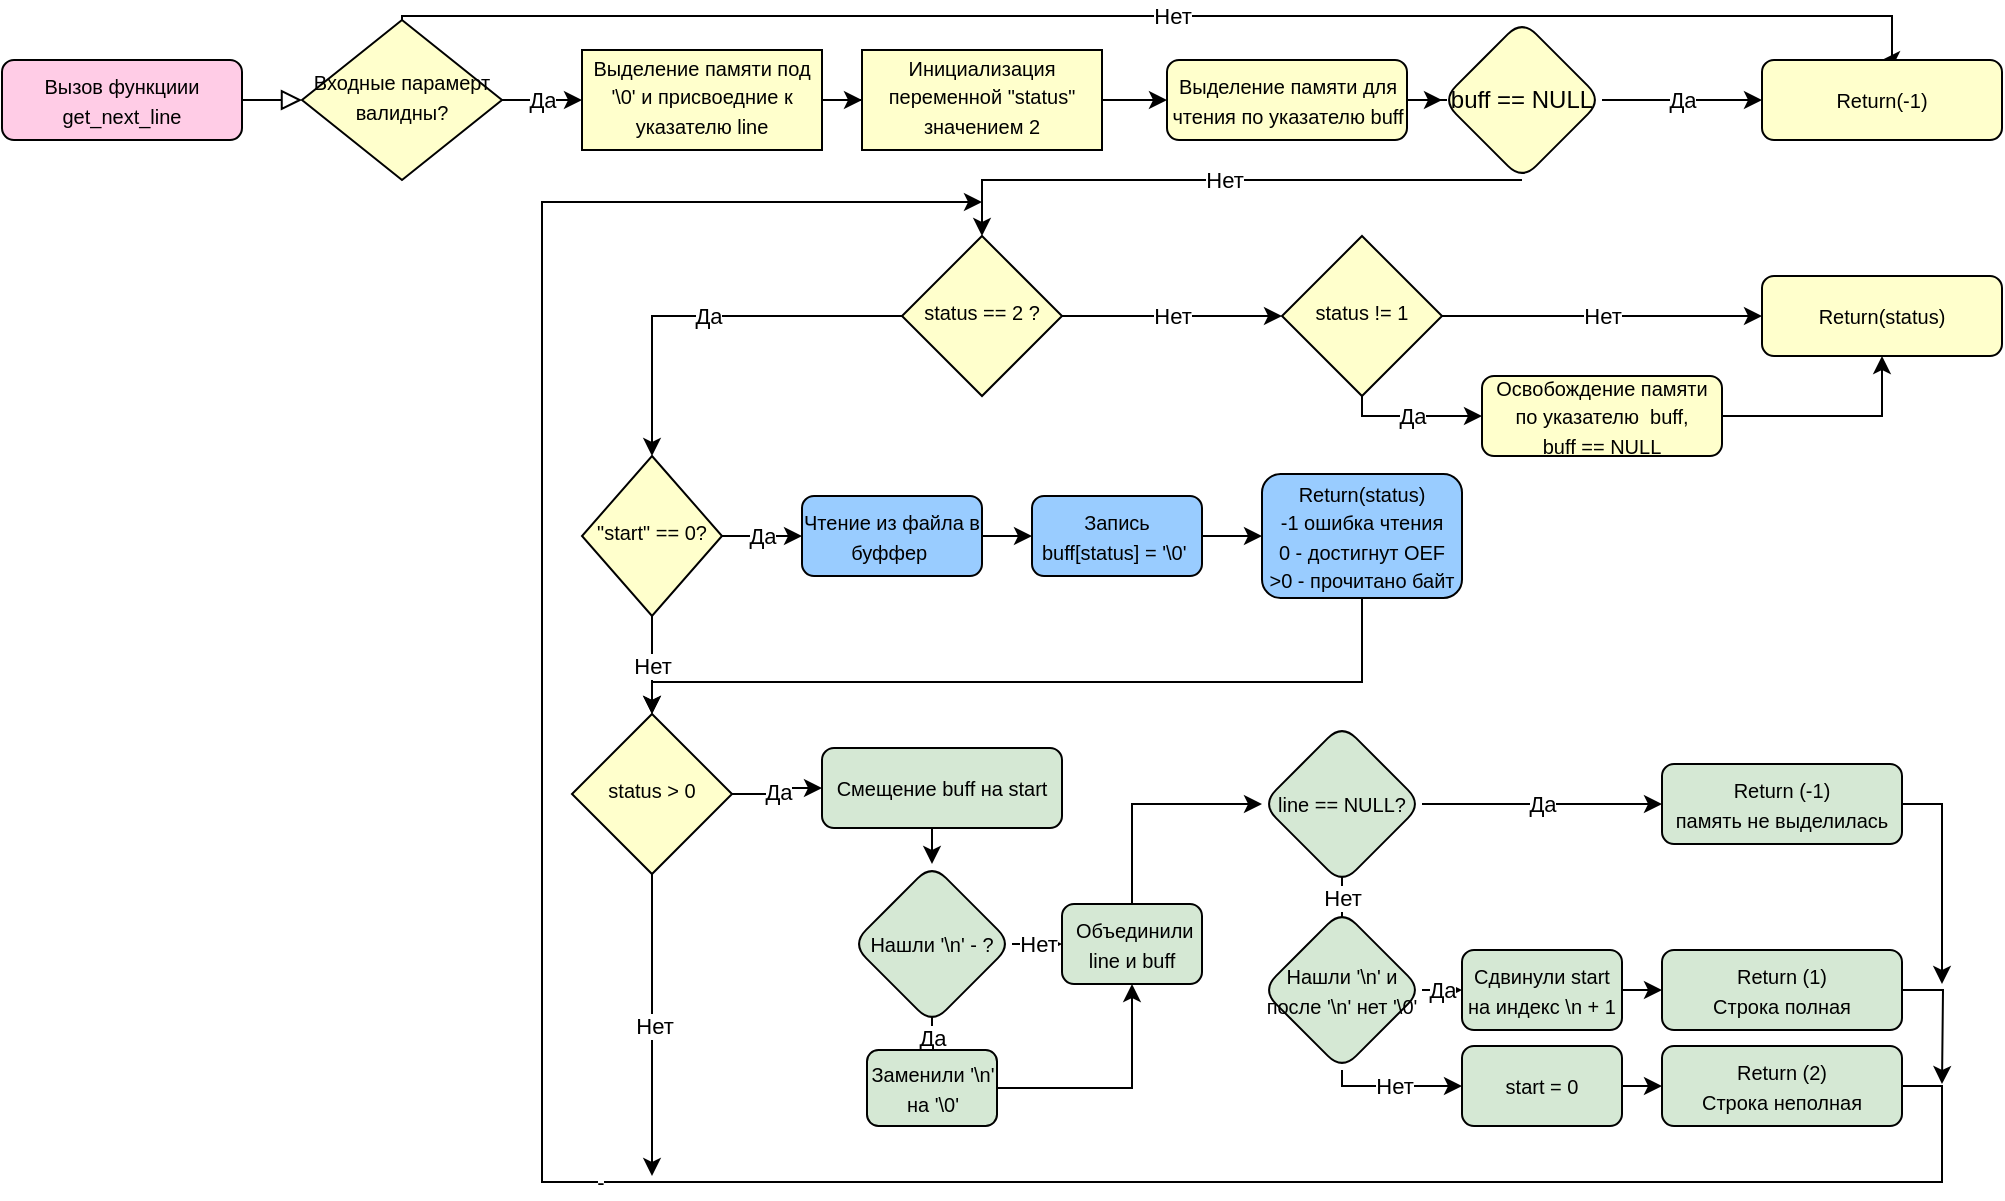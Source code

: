 <mxfile version="13.5.9" type="github">
  <diagram id="C5RBs43oDa-KdzZeNtuy" name="Page-1">
    <mxGraphModel dx="1275" dy="1620" grid="1" gridSize="10" guides="1" tooltips="1" connect="1" arrows="1" fold="1" page="1" pageScale="1" pageWidth="1169" pageHeight="827" math="0" shadow="0">
      <root>
        <mxCell id="WIyWlLk6GJQsqaUBKTNV-0" />
        <mxCell id="WIyWlLk6GJQsqaUBKTNV-1" parent="WIyWlLk6GJQsqaUBKTNV-0" />
        <mxCell id="WIyWlLk6GJQsqaUBKTNV-2" value="" style="rounded=0;html=1;jettySize=auto;orthogonalLoop=1;fontSize=11;endArrow=block;endFill=0;endSize=8;strokeWidth=1;shadow=0;labelBackgroundColor=none;edgeStyle=orthogonalEdgeStyle;" parent="WIyWlLk6GJQsqaUBKTNV-1" source="WIyWlLk6GJQsqaUBKTNV-3" target="WIyWlLk6GJQsqaUBKTNV-6" edge="1">
          <mxGeometry relative="1" as="geometry" />
        </mxCell>
        <mxCell id="WIyWlLk6GJQsqaUBKTNV-3" value="&lt;p&gt;&lt;font style=&quot;font-size: 10px&quot;&gt;Вызов функциии get_next_line&lt;/font&gt;&lt;/p&gt;" style="rounded=1;whiteSpace=wrap;html=1;fontSize=12;glass=0;strokeWidth=1;shadow=0;fillColor=#FFCCE6;" parent="WIyWlLk6GJQsqaUBKTNV-1" vertex="1">
          <mxGeometry x="80" y="-778" width="120" height="40" as="geometry" />
        </mxCell>
        <mxCell id="JRrfS-yPoG9nIiZqx5cY-15" value="Да" style="edgeStyle=orthogonalEdgeStyle;rounded=0;orthogonalLoop=1;jettySize=auto;html=1;exitX=1;exitY=0.5;exitDx=0;exitDy=0;entryX=0;entryY=0.5;entryDx=0;entryDy=0;fillColor=#FFFFCC;" parent="WIyWlLk6GJQsqaUBKTNV-1" source="WIyWlLk6GJQsqaUBKTNV-6" target="JRrfS-yPoG9nIiZqx5cY-0" edge="1">
          <mxGeometry relative="1" as="geometry" />
        </mxCell>
        <mxCell id="JpuGTRcXN1fG5s5tW_W7-32" value="Нет" style="edgeStyle=orthogonalEdgeStyle;rounded=0;orthogonalLoop=1;jettySize=auto;html=1;exitX=0.5;exitY=0;exitDx=0;exitDy=0;entryX=0.5;entryY=0;entryDx=0;entryDy=0;" parent="WIyWlLk6GJQsqaUBKTNV-1" source="WIyWlLk6GJQsqaUBKTNV-6" target="JpuGTRcXN1fG5s5tW_W7-31" edge="1">
          <mxGeometry relative="1" as="geometry">
            <Array as="points">
              <mxPoint x="280" y="-800" />
              <mxPoint x="1025" y="-800" />
              <mxPoint x="1025" y="-778" />
            </Array>
          </mxGeometry>
        </mxCell>
        <mxCell id="WIyWlLk6GJQsqaUBKTNV-6" value="&lt;font style=&quot;font-size: 10px&quot;&gt;Входные парамерт валидны?&lt;/font&gt;" style="rhombus;whiteSpace=wrap;html=1;shadow=0;fontFamily=Helvetica;fontSize=12;align=center;strokeWidth=1;spacing=6;spacingTop=-4;fillColor=#FFFFCC;" parent="WIyWlLk6GJQsqaUBKTNV-1" vertex="1">
          <mxGeometry x="230" y="-798" width="100" height="80" as="geometry" />
        </mxCell>
        <mxCell id="JRrfS-yPoG9nIiZqx5cY-9" value="" style="edgeStyle=orthogonalEdgeStyle;rounded=0;orthogonalLoop=1;jettySize=auto;html=1;fillColor=#FFFFCC;" parent="WIyWlLk6GJQsqaUBKTNV-1" source="JRrfS-yPoG9nIiZqx5cY-0" target="JRrfS-yPoG9nIiZqx5cY-8" edge="1">
          <mxGeometry relative="1" as="geometry" />
        </mxCell>
        <mxCell id="JRrfS-yPoG9nIiZqx5cY-0" value="&lt;font style=&quot;font-size: 10px&quot;&gt;Выделение памяти под &#39;\0&#39; и присвоедние к указателю line&lt;/font&gt;" style="whiteSpace=wrap;html=1;shadow=0;strokeWidth=1;spacing=6;spacingTop=-4;fillColor=#FFFFCC;" parent="WIyWlLk6GJQsqaUBKTNV-1" vertex="1">
          <mxGeometry x="370" y="-783" width="120" height="50" as="geometry" />
        </mxCell>
        <mxCell id="JRrfS-yPoG9nIiZqx5cY-19" value="Нет" style="edgeStyle=orthogonalEdgeStyle;rounded=0;orthogonalLoop=1;jettySize=auto;html=1;" parent="WIyWlLk6GJQsqaUBKTNV-1" source="JRrfS-yPoG9nIiZqx5cY-5" target="JpuGTRcXN1fG5s5tW_W7-18" edge="1">
          <mxGeometry relative="1" as="geometry">
            <mxPoint x="670" y="-650" as="targetPoint" />
          </mxGeometry>
        </mxCell>
        <mxCell id="APc1HOjJ6p6l4onspKUv-2" value="Да" style="edgeStyle=orthogonalEdgeStyle;rounded=0;orthogonalLoop=1;jettySize=auto;html=1;exitX=0;exitY=0.5;exitDx=0;exitDy=0;entryX=0.5;entryY=0;entryDx=0;entryDy=0;" parent="WIyWlLk6GJQsqaUBKTNV-1" source="JRrfS-yPoG9nIiZqx5cY-5" target="JRrfS-yPoG9nIiZqx5cY-12" edge="1">
          <mxGeometry relative="1" as="geometry">
            <mxPoint x="405" y="-460" as="targetPoint" />
            <Array as="points">
              <mxPoint x="405" y="-650" />
            </Array>
          </mxGeometry>
        </mxCell>
        <mxCell id="JRrfS-yPoG9nIiZqx5cY-5" value="&lt;font style=&quot;font-size: 10px&quot;&gt;status == 2 ?&lt;/font&gt;" style="rhombus;whiteSpace=wrap;html=1;shadow=0;strokeWidth=1;spacing=6;spacingTop=-4;fillColor=#FFFFCC;" parent="WIyWlLk6GJQsqaUBKTNV-1" vertex="1">
          <mxGeometry x="530" y="-690" width="80" height="80" as="geometry" />
        </mxCell>
        <mxCell id="lydevV3pvDTvXTB2Y1s_-0" style="edgeStyle=orthogonalEdgeStyle;rounded=0;orthogonalLoop=1;jettySize=auto;html=1;entryX=0;entryY=0.5;entryDx=0;entryDy=0;" edge="1" parent="WIyWlLk6GJQsqaUBKTNV-1" source="JRrfS-yPoG9nIiZqx5cY-8" target="JRrfS-yPoG9nIiZqx5cY-28">
          <mxGeometry relative="1" as="geometry" />
        </mxCell>
        <mxCell id="JRrfS-yPoG9nIiZqx5cY-8" value="&lt;font style=&quot;font-size: 10px&quot;&gt;Инициализация переменной &quot;status&quot; &lt;br&gt;значением 2&lt;/font&gt;" style="whiteSpace=wrap;html=1;shadow=0;strokeWidth=1;spacing=6;spacingTop=-4;fillColor=#FFFFCC;" parent="WIyWlLk6GJQsqaUBKTNV-1" vertex="1">
          <mxGeometry x="510" y="-783" width="120" height="50" as="geometry" />
        </mxCell>
        <mxCell id="JpuGTRcXN1fG5s5tW_W7-24" value="Да" style="edgeStyle=orthogonalEdgeStyle;rounded=0;orthogonalLoop=1;jettySize=auto;html=1;exitX=1;exitY=0.5;exitDx=0;exitDy=0;entryX=0;entryY=0.5;entryDx=0;entryDy=0;" parent="WIyWlLk6GJQsqaUBKTNV-1" source="JRrfS-yPoG9nIiZqx5cY-12" target="JRrfS-yPoG9nIiZqx5cY-39" edge="1">
          <mxGeometry relative="1" as="geometry">
            <mxPoint x="560" y="-540" as="targetPoint" />
          </mxGeometry>
        </mxCell>
        <mxCell id="JpuGTRcXN1fG5s5tW_W7-26" value="Нет" style="edgeStyle=orthogonalEdgeStyle;rounded=0;orthogonalLoop=1;jettySize=auto;html=1;exitX=0.5;exitY=1;exitDx=0;exitDy=0;entryX=0.5;entryY=0;entryDx=0;entryDy=0;" parent="WIyWlLk6GJQsqaUBKTNV-1" source="JRrfS-yPoG9nIiZqx5cY-12" edge="1" target="JpuGTRcXN1fG5s5tW_W7-0">
          <mxGeometry relative="1" as="geometry">
            <mxPoint x="405" y="-397" as="targetPoint" />
          </mxGeometry>
        </mxCell>
        <mxCell id="JRrfS-yPoG9nIiZqx5cY-12" value="&lt;span style=&quot;font-size: 10px&quot;&gt;&quot;start&quot; == 0?&lt;/span&gt;" style="rhombus;whiteSpace=wrap;html=1;shadow=0;strokeWidth=1;spacing=6;spacingTop=-4;fillColor=#FFFFCC;" parent="WIyWlLk6GJQsqaUBKTNV-1" vertex="1">
          <mxGeometry x="370" y="-580" width="70" height="80" as="geometry" />
        </mxCell>
        <mxCell id="lydevV3pvDTvXTB2Y1s_-2" value="" style="edgeStyle=orthogonalEdgeStyle;rounded=0;orthogonalLoop=1;jettySize=auto;html=1;" edge="1" parent="WIyWlLk6GJQsqaUBKTNV-1" source="JRrfS-yPoG9nIiZqx5cY-28" target="lydevV3pvDTvXTB2Y1s_-1">
          <mxGeometry relative="1" as="geometry" />
        </mxCell>
        <mxCell id="JRrfS-yPoG9nIiZqx5cY-28" value="&lt;span style=&quot;font-size: 10px&quot;&gt;Выделение памяти для чтения по указателю buff&lt;/span&gt;" style="rounded=1;whiteSpace=wrap;html=1;fontSize=12;glass=0;strokeWidth=1;shadow=0;fillColor=#FFFFCC;" parent="WIyWlLk6GJQsqaUBKTNV-1" vertex="1">
          <mxGeometry x="662.5" y="-778" width="120" height="40" as="geometry" />
        </mxCell>
        <mxCell id="JRrfS-yPoG9nIiZqx5cY-41" style="edgeStyle=orthogonalEdgeStyle;rounded=0;orthogonalLoop=1;jettySize=auto;html=1;exitX=1;exitY=0.5;exitDx=0;exitDy=0;fillColor=#99CCFF;entryX=0;entryY=0.5;entryDx=0;entryDy=0;" parent="WIyWlLk6GJQsqaUBKTNV-1" source="JRrfS-yPoG9nIiZqx5cY-39" target="JRrfS-yPoG9nIiZqx5cY-56" edge="1">
          <mxGeometry relative="1" as="geometry">
            <mxPoint x="437.5" y="-400" as="targetPoint" />
          </mxGeometry>
        </mxCell>
        <mxCell id="JRrfS-yPoG9nIiZqx5cY-39" value="&lt;span style=&quot;font-size: 10px&quot;&gt;Чтение из файла в буффер&amp;nbsp;&lt;/span&gt;" style="rounded=1;whiteSpace=wrap;html=1;fontSize=12;glass=0;strokeWidth=1;shadow=0;fillColor=#99CCFF;" parent="WIyWlLk6GJQsqaUBKTNV-1" vertex="1">
          <mxGeometry x="480" y="-560" width="90" height="40" as="geometry" />
        </mxCell>
        <mxCell id="APc1HOjJ6p6l4onspKUv-7" style="edgeStyle=orthogonalEdgeStyle;rounded=0;orthogonalLoop=1;jettySize=auto;html=1;entryX=0;entryY=0.5;entryDx=0;entryDy=0;fillColor=#99CCFF;" parent="WIyWlLk6GJQsqaUBKTNV-1" source="JRrfS-yPoG9nIiZqx5cY-56" target="JRrfS-yPoG9nIiZqx5cY-57" edge="1">
          <mxGeometry relative="1" as="geometry" />
        </mxCell>
        <mxCell id="JRrfS-yPoG9nIiZqx5cY-56" value="&lt;span style=&quot;font-size: 10px&quot;&gt;Запись &lt;br&gt;buff[status] = &#39;\0&#39;&amp;nbsp;&lt;/span&gt;" style="rounded=1;whiteSpace=wrap;html=1;fontSize=12;glass=0;strokeWidth=1;shadow=0;fillColor=#99CCFF;" parent="WIyWlLk6GJQsqaUBKTNV-1" vertex="1">
          <mxGeometry x="595" y="-560" width="85" height="40" as="geometry" />
        </mxCell>
        <mxCell id="APc1HOjJ6p6l4onspKUv-10" style="edgeStyle=orthogonalEdgeStyle;rounded=0;orthogonalLoop=1;jettySize=auto;html=1;exitX=0.5;exitY=1;exitDx=0;exitDy=0;entryX=0.5;entryY=0;entryDx=0;entryDy=0;" parent="WIyWlLk6GJQsqaUBKTNV-1" source="JRrfS-yPoG9nIiZqx5cY-57" target="JpuGTRcXN1fG5s5tW_W7-0" edge="1">
          <mxGeometry relative="1" as="geometry">
            <mxPoint x="600" y="-280" as="targetPoint" />
            <Array as="points">
              <mxPoint x="760" y="-467" />
              <mxPoint x="405" y="-467" />
            </Array>
          </mxGeometry>
        </mxCell>
        <mxCell id="JRrfS-yPoG9nIiZqx5cY-57" value="&lt;font style=&quot;font-size: 10px&quot;&gt;Return(status)&lt;br&gt;-1 ошибка чтения&lt;br&gt;0 - достигнут OEF&lt;br&gt;&amp;gt;0 - прочитано байт&lt;br&gt;&lt;/font&gt;" style="rounded=1;whiteSpace=wrap;html=1;fontSize=12;glass=0;strokeWidth=1;shadow=0;fillColor=#99CCFF;" parent="WIyWlLk6GJQsqaUBKTNV-1" vertex="1">
          <mxGeometry x="710" y="-571" width="100" height="62" as="geometry" />
        </mxCell>
        <mxCell id="JpuGTRcXN1fG5s5tW_W7-36" value="Да" style="edgeStyle=orthogonalEdgeStyle;rounded=0;orthogonalLoop=1;jettySize=auto;html=1;exitX=0.5;exitY=1;exitDx=0;exitDy=0;" parent="WIyWlLk6GJQsqaUBKTNV-1" source="JRrfS-yPoG9nIiZqx5cY-68" target="JRrfS-yPoG9nIiZqx5cY-71" edge="1">
          <mxGeometry relative="1" as="geometry" />
        </mxCell>
        <mxCell id="JpuGTRcXN1fG5s5tW_W7-38" value="Нет" style="edgeStyle=orthogonalEdgeStyle;rounded=0;orthogonalLoop=1;jettySize=auto;html=1;exitX=1;exitY=0.5;exitDx=0;exitDy=0;" parent="WIyWlLk6GJQsqaUBKTNV-1" source="JRrfS-yPoG9nIiZqx5cY-68" target="JRrfS-yPoG9nIiZqx5cY-72" edge="1">
          <mxGeometry relative="1" as="geometry" />
        </mxCell>
        <mxCell id="JRrfS-yPoG9nIiZqx5cY-68" value="&lt;font style=&quot;font-size: 10px&quot;&gt;Нашли &#39;\n&#39; - ?&lt;br&gt;&lt;/font&gt;" style="rhombus;whiteSpace=wrap;html=1;rounded=1;shadow=0;strokeWidth=1;glass=0;fillColor=#D5E8D4;" parent="WIyWlLk6GJQsqaUBKTNV-1" vertex="1">
          <mxGeometry x="505" y="-376" width="80" height="80" as="geometry" />
        </mxCell>
        <mxCell id="JpuGTRcXN1fG5s5tW_W7-39" style="edgeStyle=orthogonalEdgeStyle;rounded=0;orthogonalLoop=1;jettySize=auto;html=1;exitX=1;exitY=0.5;exitDx=0;exitDy=0;entryX=0.5;entryY=1;entryDx=0;entryDy=0;" parent="WIyWlLk6GJQsqaUBKTNV-1" source="JRrfS-yPoG9nIiZqx5cY-71" target="JRrfS-yPoG9nIiZqx5cY-72" edge="1">
          <mxGeometry relative="1" as="geometry" />
        </mxCell>
        <mxCell id="JRrfS-yPoG9nIiZqx5cY-71" value="&lt;span style=&quot;font-size: 10px&quot;&gt;Заменили &#39;\n&#39; на &#39;\0&#39;&lt;/span&gt;" style="rounded=1;whiteSpace=wrap;html=1;fontSize=12;glass=0;strokeWidth=1;shadow=0;fillColor=#D5E8D4;" parent="WIyWlLk6GJQsqaUBKTNV-1" vertex="1">
          <mxGeometry x="512.5" y="-283" width="65" height="38" as="geometry" />
        </mxCell>
        <mxCell id="JpuGTRcXN1fG5s5tW_W7-40" style="edgeStyle=orthogonalEdgeStyle;rounded=0;orthogonalLoop=1;jettySize=auto;html=1;exitX=0.5;exitY=0;exitDx=0;exitDy=0;entryX=0;entryY=0.5;entryDx=0;entryDy=0;" parent="WIyWlLk6GJQsqaUBKTNV-1" source="JRrfS-yPoG9nIiZqx5cY-72" target="JRrfS-yPoG9nIiZqx5cY-77" edge="1">
          <mxGeometry relative="1" as="geometry" />
        </mxCell>
        <mxCell id="JRrfS-yPoG9nIiZqx5cY-72" value="&lt;span style=&quot;font-size: 10px&quot;&gt;&amp;nbsp;Объединили line и buff&lt;/span&gt;" style="rounded=1;whiteSpace=wrap;html=1;fontSize=12;glass=0;strokeWidth=1;shadow=0;fillColor=#D5E8D4;" parent="WIyWlLk6GJQsqaUBKTNV-1" vertex="1">
          <mxGeometry x="610" y="-356" width="70" height="40" as="geometry" />
        </mxCell>
        <mxCell id="JRrfS-yPoG9nIiZqx5cY-80" value="Да" style="edgeStyle=orthogonalEdgeStyle;rounded=0;orthogonalLoop=1;jettySize=auto;html=1;entryX=0;entryY=0.5;entryDx=0;entryDy=0;exitX=1;exitY=0.5;exitDx=0;exitDy=0;fillColor=#D5E8D4;" parent="WIyWlLk6GJQsqaUBKTNV-1" source="JRrfS-yPoG9nIiZqx5cY-87" target="JRrfS-yPoG9nIiZqx5cY-81" edge="1">
          <mxGeometry relative="1" as="geometry">
            <mxPoint x="1130" y="-570" as="targetPoint" />
            <mxPoint x="1185" y="-500" as="sourcePoint" />
            <Array as="points" />
          </mxGeometry>
        </mxCell>
        <mxCell id="APc1HOjJ6p6l4onspKUv-29" value="Нет" style="edgeStyle=orthogonalEdgeStyle;rounded=0;orthogonalLoop=1;jettySize=auto;html=1;exitX=0.5;exitY=1;exitDx=0;exitDy=0;fillColor=#D5E8D4;" parent="WIyWlLk6GJQsqaUBKTNV-1" source="JRrfS-yPoG9nIiZqx5cY-77" target="JRrfS-yPoG9nIiZqx5cY-87" edge="1">
          <mxGeometry relative="1" as="geometry" />
        </mxCell>
        <mxCell id="JpuGTRcXN1fG5s5tW_W7-41" value="Да" style="edgeStyle=orthogonalEdgeStyle;rounded=0;orthogonalLoop=1;jettySize=auto;html=1;exitX=1;exitY=0.5;exitDx=0;exitDy=0;" parent="WIyWlLk6GJQsqaUBKTNV-1" source="JRrfS-yPoG9nIiZqx5cY-77" target="JRrfS-yPoG9nIiZqx5cY-84" edge="1">
          <mxGeometry relative="1" as="geometry" />
        </mxCell>
        <mxCell id="JRrfS-yPoG9nIiZqx5cY-77" value="&lt;font style=&quot;font-size: 10px&quot;&gt;line == NULL?&lt;/font&gt;" style="rhombus;whiteSpace=wrap;html=1;rounded=1;shadow=0;strokeWidth=1;glass=0;fillColor=#D5E8D4;" parent="WIyWlLk6GJQsqaUBKTNV-1" vertex="1">
          <mxGeometry x="710" y="-446" width="80" height="80" as="geometry" />
        </mxCell>
        <mxCell id="JRrfS-yPoG9nIiZqx5cY-96" style="edgeStyle=orthogonalEdgeStyle;rounded=0;orthogonalLoop=1;jettySize=auto;html=1;exitX=1;exitY=0.5;exitDx=0;exitDy=0;entryX=0;entryY=0.5;entryDx=0;entryDy=0;fillColor=#D5E8D4;" parent="WIyWlLk6GJQsqaUBKTNV-1" source="JRrfS-yPoG9nIiZqx5cY-81" target="JRrfS-yPoG9nIiZqx5cY-95" edge="1">
          <mxGeometry relative="1" as="geometry" />
        </mxCell>
        <mxCell id="JRrfS-yPoG9nIiZqx5cY-81" value="&lt;span style=&quot;font-size: 10px&quot;&gt;Сдвинули start на индекс \n + 1&lt;/span&gt;" style="rounded=1;whiteSpace=wrap;html=1;fontSize=12;glass=0;strokeWidth=1;shadow=0;fillColor=#D5E8D4;" parent="WIyWlLk6GJQsqaUBKTNV-1" vertex="1">
          <mxGeometry x="810" y="-333" width="80" height="40" as="geometry" />
        </mxCell>
        <mxCell id="JpuGTRcXN1fG5s5tW_W7-46" style="edgeStyle=orthogonalEdgeStyle;rounded=0;orthogonalLoop=1;jettySize=auto;html=1;exitX=1;exitY=0.5;exitDx=0;exitDy=0;" parent="WIyWlLk6GJQsqaUBKTNV-1" source="JRrfS-yPoG9nIiZqx5cY-84" edge="1">
          <mxGeometry relative="1" as="geometry">
            <mxPoint x="1050" y="-316" as="targetPoint" />
            <Array as="points">
              <mxPoint x="1050" y="-406" />
            </Array>
          </mxGeometry>
        </mxCell>
        <mxCell id="JRrfS-yPoG9nIiZqx5cY-84" value="&lt;span style=&quot;font-size: 10px&quot;&gt;Return (-1)&lt;br&gt;память не выделилась&lt;br&gt;&lt;/span&gt;" style="rounded=1;whiteSpace=wrap;html=1;fontSize=12;glass=0;strokeWidth=1;shadow=0;fillColor=#D5E8D4;" parent="WIyWlLk6GJQsqaUBKTNV-1" vertex="1">
          <mxGeometry x="910" y="-426" width="120" height="40" as="geometry" />
        </mxCell>
        <mxCell id="JRrfS-yPoG9nIiZqx5cY-89" value="Нет" style="edgeStyle=orthogonalEdgeStyle;rounded=0;orthogonalLoop=1;jettySize=auto;html=1;exitX=0.5;exitY=1;exitDx=0;exitDy=0;fillColor=#D5E8D4;entryX=0;entryY=0.5;entryDx=0;entryDy=0;" parent="WIyWlLk6GJQsqaUBKTNV-1" source="JRrfS-yPoG9nIiZqx5cY-87" target="lydevV3pvDTvXTB2Y1s_-9" edge="1">
          <mxGeometry relative="1" as="geometry">
            <mxPoint x="790" y="-265" as="targetPoint" />
            <mxPoint x="1040" y="-370" as="sourcePoint" />
            <Array as="points">
              <mxPoint x="750" y="-265" />
              <mxPoint x="810" y="-265" />
            </Array>
          </mxGeometry>
        </mxCell>
        <mxCell id="JRrfS-yPoG9nIiZqx5cY-87" value="&lt;font style=&quot;font-size: 10px&quot;&gt;Нашли &#39;\n&#39; и&lt;br&gt;после &#39;\n&#39; нет &#39;\0&#39;&lt;br&gt;&lt;/font&gt;" style="rhombus;whiteSpace=wrap;html=1;rounded=1;shadow=0;strokeWidth=1;glass=0;fillColor=#D5E8D4;" parent="WIyWlLk6GJQsqaUBKTNV-1" vertex="1">
          <mxGeometry x="710" y="-353" width="80" height="80" as="geometry" />
        </mxCell>
        <mxCell id="JRrfS-yPoG9nIiZqx5cY-91" value="&lt;span style=&quot;font-size: 10px&quot;&gt;Return (2)&lt;br&gt;Строка неполная&lt;br&gt;&lt;/span&gt;" style="rounded=1;whiteSpace=wrap;html=1;fontSize=12;glass=0;strokeWidth=1;shadow=0;fillColor=#D5E8D4;" parent="WIyWlLk6GJQsqaUBKTNV-1" vertex="1">
          <mxGeometry x="910" y="-285" width="120" height="40" as="geometry" />
        </mxCell>
        <mxCell id="JpuGTRcXN1fG5s5tW_W7-45" style="edgeStyle=orthogonalEdgeStyle;rounded=0;orthogonalLoop=1;jettySize=auto;html=1;exitX=1;exitY=0.5;exitDx=0;exitDy=0;" parent="WIyWlLk6GJQsqaUBKTNV-1" source="JRrfS-yPoG9nIiZqx5cY-95" edge="1">
          <mxGeometry relative="1" as="geometry">
            <mxPoint x="1050" y="-266" as="targetPoint" />
          </mxGeometry>
        </mxCell>
        <mxCell id="JRrfS-yPoG9nIiZqx5cY-95" value="&lt;span style=&quot;font-size: 10px&quot;&gt;Return (1)&lt;br&gt;Строка полная&lt;br&gt;&lt;/span&gt;" style="rounded=1;whiteSpace=wrap;html=1;fontSize=12;glass=0;strokeWidth=1;shadow=0;fillColor=#D5E8D4;" parent="WIyWlLk6GJQsqaUBKTNV-1" vertex="1">
          <mxGeometry x="910" y="-333" width="120" height="40" as="geometry" />
        </mxCell>
        <mxCell id="JpuGTRcXN1fG5s5tW_W7-27" value="Нет" style="edgeStyle=orthogonalEdgeStyle;rounded=0;orthogonalLoop=1;jettySize=auto;html=1;exitX=0.5;exitY=1;exitDx=0;exitDy=0;" parent="WIyWlLk6GJQsqaUBKTNV-1" source="JpuGTRcXN1fG5s5tW_W7-0" edge="1">
          <mxGeometry relative="1" as="geometry">
            <mxPoint x="405" y="-220" as="targetPoint" />
          </mxGeometry>
        </mxCell>
        <mxCell id="JpuGTRcXN1fG5s5tW_W7-34" value="Да" style="edgeStyle=orthogonalEdgeStyle;rounded=0;orthogonalLoop=1;jettySize=auto;html=1;exitX=1;exitY=0.5;exitDx=0;exitDy=0;entryX=0;entryY=0.5;entryDx=0;entryDy=0;" parent="WIyWlLk6GJQsqaUBKTNV-1" source="JpuGTRcXN1fG5s5tW_W7-0" target="JpuGTRcXN1fG5s5tW_W7-2" edge="1">
          <mxGeometry relative="1" as="geometry">
            <mxPoint x="445" y="-393" as="sourcePoint" />
          </mxGeometry>
        </mxCell>
        <mxCell id="JpuGTRcXN1fG5s5tW_W7-0" value="&lt;span style=&quot;font-size: 10px&quot;&gt;status &amp;gt; 0&lt;/span&gt;" style="rhombus;whiteSpace=wrap;html=1;shadow=0;strokeWidth=1;spacing=6;spacingTop=-4;fillColor=#FFFFCC;" parent="WIyWlLk6GJQsqaUBKTNV-1" vertex="1">
          <mxGeometry x="365" y="-451" width="80" height="80" as="geometry" />
        </mxCell>
        <mxCell id="JpuGTRcXN1fG5s5tW_W7-35" style="edgeStyle=orthogonalEdgeStyle;rounded=0;orthogonalLoop=1;jettySize=auto;html=1;exitX=0.5;exitY=1;exitDx=0;exitDy=0;entryX=0.5;entryY=0;entryDx=0;entryDy=0;" parent="WIyWlLk6GJQsqaUBKTNV-1" source="JpuGTRcXN1fG5s5tW_W7-2" target="JRrfS-yPoG9nIiZqx5cY-68" edge="1">
          <mxGeometry relative="1" as="geometry" />
        </mxCell>
        <mxCell id="JpuGTRcXN1fG5s5tW_W7-2" value="&lt;span style=&quot;font-size: 10px&quot;&gt;Смещение buff на start&lt;br&gt;&lt;/span&gt;" style="rounded=1;whiteSpace=wrap;html=1;fontSize=12;glass=0;strokeWidth=1;shadow=0;fillColor=#D5E8D4;" parent="WIyWlLk6GJQsqaUBKTNV-1" vertex="1">
          <mxGeometry x="490" y="-434" width="120" height="40" as="geometry" />
        </mxCell>
        <mxCell id="JpuGTRcXN1fG5s5tW_W7-20" value="Нет" style="edgeStyle=orthogonalEdgeStyle;rounded=0;orthogonalLoop=1;jettySize=auto;html=1;exitX=1;exitY=0.5;exitDx=0;exitDy=0;" parent="WIyWlLk6GJQsqaUBKTNV-1" source="JpuGTRcXN1fG5s5tW_W7-18" target="JpuGTRcXN1fG5s5tW_W7-21" edge="1">
          <mxGeometry relative="1" as="geometry" />
        </mxCell>
        <mxCell id="JpuGTRcXN1fG5s5tW_W7-48" value="Да" style="edgeStyle=orthogonalEdgeStyle;rounded=0;orthogonalLoop=1;jettySize=auto;html=1;exitX=0.5;exitY=1;exitDx=0;exitDy=0;entryX=0;entryY=0.5;entryDx=0;entryDy=0;" parent="WIyWlLk6GJQsqaUBKTNV-1" source="JpuGTRcXN1fG5s5tW_W7-18" target="JpuGTRcXN1fG5s5tW_W7-19" edge="1">
          <mxGeometry relative="1" as="geometry">
            <Array as="points">
              <mxPoint x="760" y="-600" />
            </Array>
          </mxGeometry>
        </mxCell>
        <mxCell id="JpuGTRcXN1fG5s5tW_W7-18" value="&lt;font style=&quot;font-size: 10px&quot;&gt;status != 1&lt;/font&gt;" style="rhombus;whiteSpace=wrap;html=1;shadow=0;strokeWidth=1;spacing=6;spacingTop=-4;fillColor=#FFFFCC;" parent="WIyWlLk6GJQsqaUBKTNV-1" vertex="1">
          <mxGeometry x="720" y="-690" width="80" height="80" as="geometry" />
        </mxCell>
        <mxCell id="JpuGTRcXN1fG5s5tW_W7-30" value="-" style="edgeStyle=orthogonalEdgeStyle;rounded=0;orthogonalLoop=1;jettySize=auto;html=1;exitX=1;exitY=0.5;exitDx=0;exitDy=0;" parent="WIyWlLk6GJQsqaUBKTNV-1" source="JRrfS-yPoG9nIiZqx5cY-91" edge="1">
          <mxGeometry relative="1" as="geometry">
            <mxPoint x="570" y="-707" as="targetPoint" />
            <mxPoint x="400" y="-147" as="sourcePoint" />
            <Array as="points">
              <mxPoint x="1050" y="-265" />
              <mxPoint x="1050" y="-217" />
              <mxPoint x="350" y="-217" />
              <mxPoint x="350" y="-707" />
            </Array>
          </mxGeometry>
        </mxCell>
        <mxCell id="JpuGTRcXN1fG5s5tW_W7-49" style="edgeStyle=orthogonalEdgeStyle;rounded=0;orthogonalLoop=1;jettySize=auto;html=1;exitX=1;exitY=0.5;exitDx=0;exitDy=0;entryX=0.5;entryY=1;entryDx=0;entryDy=0;" parent="WIyWlLk6GJQsqaUBKTNV-1" source="JpuGTRcXN1fG5s5tW_W7-19" edge="1" target="JpuGTRcXN1fG5s5tW_W7-21">
          <mxGeometry relative="1" as="geometry">
            <mxPoint x="1020" y="-627" as="targetPoint" />
          </mxGeometry>
        </mxCell>
        <mxCell id="JpuGTRcXN1fG5s5tW_W7-19" value="&lt;span style=&quot;font-size: 10px&quot;&gt;Освобождение памяти по указателю&amp;nbsp; buff, &lt;br&gt;buff == NULL&lt;/span&gt;" style="rounded=1;whiteSpace=wrap;html=1;fontSize=12;glass=0;strokeWidth=1;shadow=0;fillColor=#FFFFCC;" parent="WIyWlLk6GJQsqaUBKTNV-1" vertex="1">
          <mxGeometry x="820" y="-620" width="120" height="40" as="geometry" />
        </mxCell>
        <mxCell id="JpuGTRcXN1fG5s5tW_W7-21" value="&lt;font style=&quot;font-size: 10px&quot;&gt;Return(status)&lt;br&gt;&lt;/font&gt;" style="rounded=1;whiteSpace=wrap;html=1;fontSize=12;glass=0;strokeWidth=1;shadow=0;fillColor=#FFFFCC;" parent="WIyWlLk6GJQsqaUBKTNV-1" vertex="1">
          <mxGeometry x="960" y="-670" width="120" height="40" as="geometry" />
        </mxCell>
        <mxCell id="JpuGTRcXN1fG5s5tW_W7-31" value="&lt;font style=&quot;font-size: 10px&quot;&gt;Return(-1)&lt;br&gt;&lt;/font&gt;" style="rounded=1;whiteSpace=wrap;html=1;fontSize=12;glass=0;strokeWidth=1;shadow=0;fillColor=#FFFFCC;" parent="WIyWlLk6GJQsqaUBKTNV-1" vertex="1">
          <mxGeometry x="960" y="-778" width="120" height="40" as="geometry" />
        </mxCell>
        <mxCell id="lydevV3pvDTvXTB2Y1s_-3" value="Да" style="edgeStyle=orthogonalEdgeStyle;rounded=0;orthogonalLoop=1;jettySize=auto;html=1;exitX=1;exitY=0.5;exitDx=0;exitDy=0;entryX=0;entryY=0.5;entryDx=0;entryDy=0;" edge="1" parent="WIyWlLk6GJQsqaUBKTNV-1" source="lydevV3pvDTvXTB2Y1s_-1" target="JpuGTRcXN1fG5s5tW_W7-31">
          <mxGeometry relative="1" as="geometry" />
        </mxCell>
        <mxCell id="lydevV3pvDTvXTB2Y1s_-4" value="Нет" style="edgeStyle=orthogonalEdgeStyle;rounded=0;orthogonalLoop=1;jettySize=auto;html=1;exitX=0.5;exitY=1;exitDx=0;exitDy=0;" edge="1" parent="WIyWlLk6GJQsqaUBKTNV-1" source="lydevV3pvDTvXTB2Y1s_-1" target="JRrfS-yPoG9nIiZqx5cY-5">
          <mxGeometry relative="1" as="geometry">
            <mxPoint x="832" y="-709.96" as="sourcePoint" />
            <Array as="points">
              <mxPoint x="570" y="-718" />
            </Array>
          </mxGeometry>
        </mxCell>
        <mxCell id="lydevV3pvDTvXTB2Y1s_-1" value="buff == NULL" style="rhombus;whiteSpace=wrap;html=1;rounded=1;shadow=0;strokeWidth=1;fillColor=#FFFFCC;glass=0;" vertex="1" parent="WIyWlLk6GJQsqaUBKTNV-1">
          <mxGeometry x="800" y="-798" width="80" height="80" as="geometry" />
        </mxCell>
        <mxCell id="lydevV3pvDTvXTB2Y1s_-10" style="edgeStyle=orthogonalEdgeStyle;rounded=0;orthogonalLoop=1;jettySize=auto;html=1;exitX=1;exitY=0.5;exitDx=0;exitDy=0;entryX=0;entryY=0.5;entryDx=0;entryDy=0;" edge="1" parent="WIyWlLk6GJQsqaUBKTNV-1" source="lydevV3pvDTvXTB2Y1s_-9" target="JRrfS-yPoG9nIiZqx5cY-91">
          <mxGeometry relative="1" as="geometry" />
        </mxCell>
        <mxCell id="lydevV3pvDTvXTB2Y1s_-9" value="&lt;span style=&quot;font-size: 10px&quot;&gt;start = 0&lt;/span&gt;" style="rounded=1;whiteSpace=wrap;html=1;fontSize=12;glass=0;strokeWidth=1;shadow=0;fillColor=#D5E8D4;" vertex="1" parent="WIyWlLk6GJQsqaUBKTNV-1">
          <mxGeometry x="810" y="-285" width="80" height="40" as="geometry" />
        </mxCell>
      </root>
    </mxGraphModel>
  </diagram>
</mxfile>
